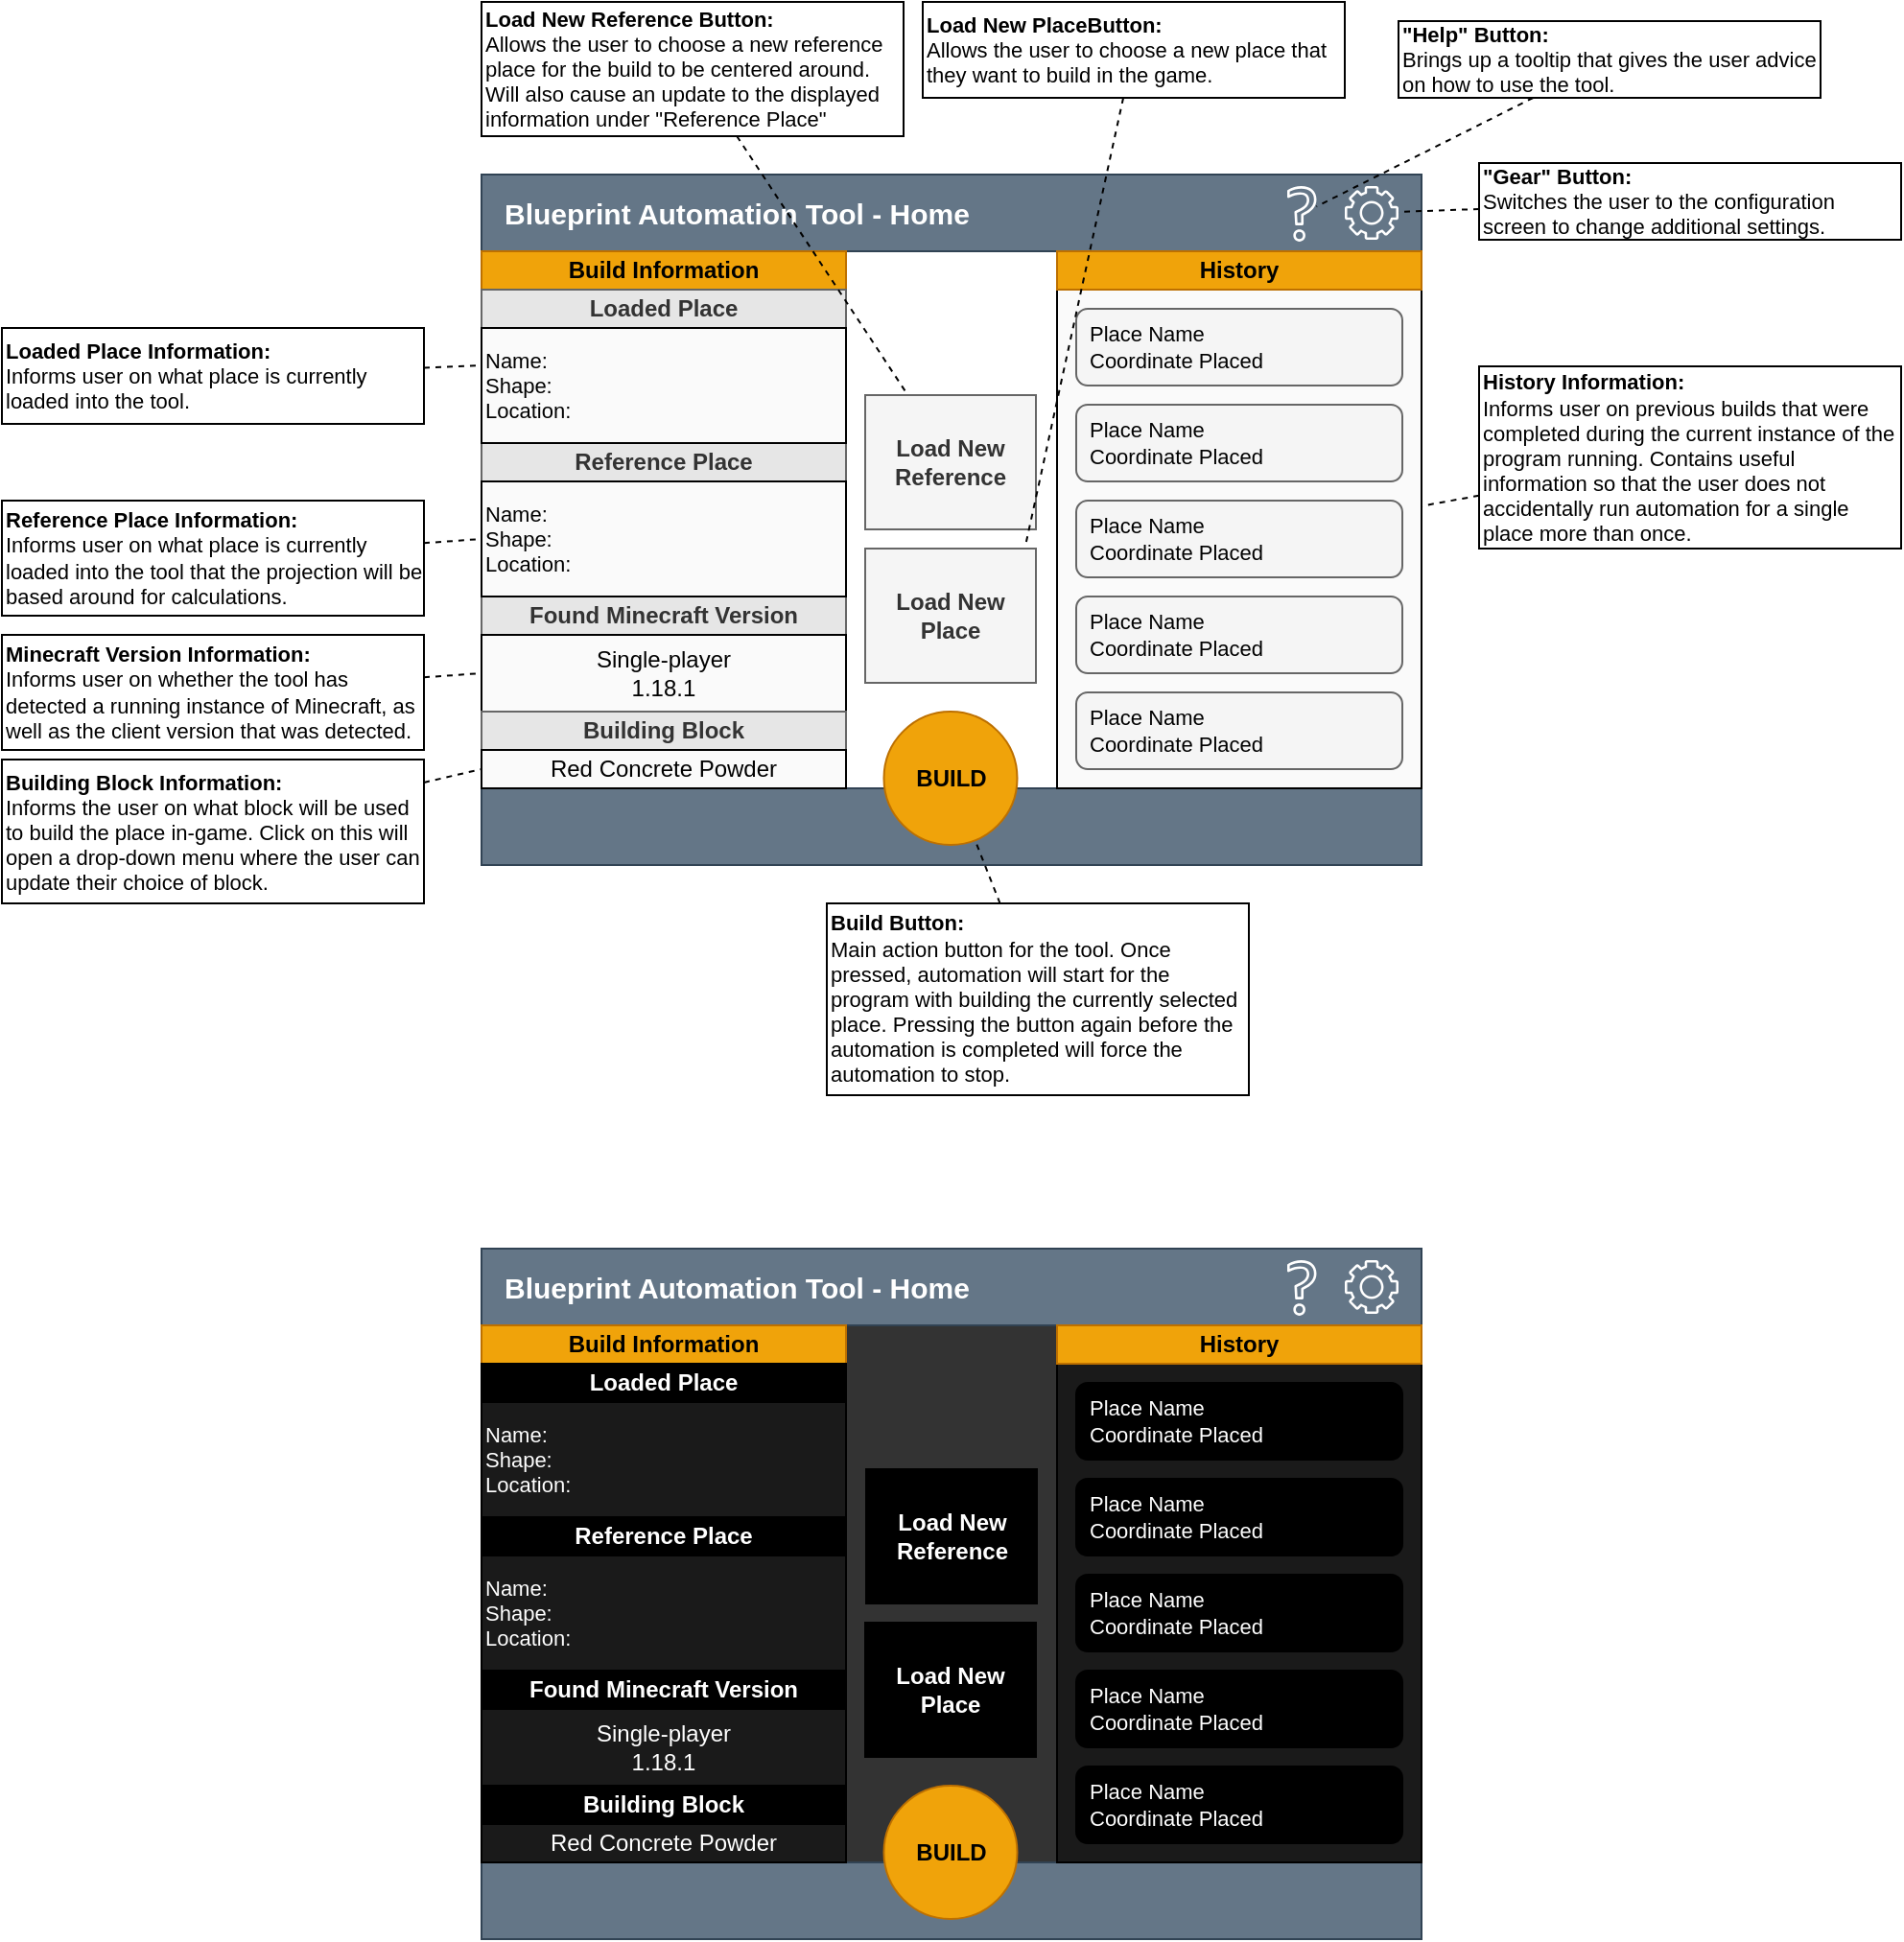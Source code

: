 <mxfile version="16.1.2" type="device"><diagram id="gpjI4ov6MxTiIytsCk7w" name="Page-1"><mxGraphModel dx="1468" dy="695" grid="1" gridSize="10" guides="1" tooltips="1" connect="1" arrows="1" fold="1" page="1" pageScale="1" pageWidth="850" pageHeight="1100" math="0" shadow="0"><root><mxCell id="0"/><mxCell id="1" parent="0"/><mxCell id="49oj6adHRWm9bfMVxUhW-1" value="" style="rounded=0;whiteSpace=wrap;html=1;fillColor=#FFFFFF;strokeColor=#6c8ebf;" vertex="1" parent="1"><mxGeometry x="80" y="120" width="490" height="360" as="geometry"/></mxCell><mxCell id="49oj6adHRWm9bfMVxUhW-2" value="" style="rounded=0;whiteSpace=wrap;html=1;fillColor=#647687;strokeColor=#314354;fontColor=#ffffff;" vertex="1" parent="1"><mxGeometry x="80" y="440" width="490" height="40" as="geometry"/></mxCell><mxCell id="49oj6adHRWm9bfMVxUhW-3" value="&lt;b&gt;BUILD&lt;/b&gt;" style="ellipse;whiteSpace=wrap;html=1;aspect=fixed;fillColor=#f0a30a;strokeColor=#BD7000;fontColor=#000000;" vertex="1" parent="1"><mxGeometry x="289.75" y="400" width="69.5" height="69.5" as="geometry"/></mxCell><mxCell id="49oj6adHRWm9bfMVxUhW-4" value="" style="rounded=0;whiteSpace=wrap;html=1;fillColor=#647687;strokeColor=#314354;fontColor=#ffffff;" vertex="1" parent="1"><mxGeometry x="80" y="120" width="490" height="40" as="geometry"/></mxCell><mxCell id="49oj6adHRWm9bfMVxUhW-5" value="" style="sketch=0;outlineConnect=0;fontColor=#232F3E;gradientColor=none;fillColor=default;strokeColor=none;dashed=0;verticalLabelPosition=bottom;verticalAlign=top;align=center;html=1;fontSize=12;fontStyle=0;aspect=fixed;pointerEvents=1;shape=mxgraph.aws4.gear;" vertex="1" parent="1"><mxGeometry x="530" y="126" width="28" height="28" as="geometry"/></mxCell><mxCell id="49oj6adHRWm9bfMVxUhW-6" value="" style="rounded=0;whiteSpace=wrap;html=1;fillColor=#FAFAFA;" vertex="1" parent="1"><mxGeometry x="380" y="180" width="190" height="260" as="geometry"/></mxCell><mxCell id="49oj6adHRWm9bfMVxUhW-7" value="&lt;b&gt;History&lt;/b&gt;" style="rounded=0;whiteSpace=wrap;html=1;fillColor=#f0a30a;strokeColor=#BD7000;fontColor=#000000;" vertex="1" parent="1"><mxGeometry x="380" y="160" width="190" height="20" as="geometry"/></mxCell><mxCell id="49oj6adHRWm9bfMVxUhW-8" value="" style="rounded=1;whiteSpace=wrap;html=1;fillColor=#f5f5f5;fontColor=#333333;strokeColor=#666666;" vertex="1" parent="1"><mxGeometry x="390" y="190" width="170" height="40" as="geometry"/></mxCell><mxCell id="49oj6adHRWm9bfMVxUhW-13" value="&lt;span style=&quot;font-size: 15px&quot;&gt;&lt;b&gt;Blueprint Automation Tool - Home&lt;/b&gt;&lt;/span&gt;" style="text;html=1;strokeColor=none;fillColor=none;align=left;verticalAlign=middle;whiteSpace=wrap;rounded=0;fontColor=#FFFFFF;" vertex="1" parent="1"><mxGeometry x="90" y="120" width="320" height="40" as="geometry"/></mxCell><mxCell id="49oj6adHRWm9bfMVxUhW-20" value="" style="sketch=0;outlineConnect=0;fontColor=#232F3E;gradientColor=none;fillColor=#FFFFFF;strokeColor=none;dashed=0;verticalLabelPosition=bottom;verticalAlign=top;align=center;html=1;fontSize=12;fontStyle=0;aspect=fixed;pointerEvents=1;shape=mxgraph.aws4.question;" vertex="1" parent="1"><mxGeometry x="500" y="126" width="15.24" height="29" as="geometry"/></mxCell><mxCell id="49oj6adHRWm9bfMVxUhW-29" value="&lt;b&gt;Load New Place&lt;/b&gt;" style="rounded=0;whiteSpace=wrap;html=1;fillColor=#f5f5f5;fontColor=#333333;strokeColor=#666666;" vertex="1" parent="1"><mxGeometry x="280" y="315" width="89" height="70" as="geometry"/></mxCell><mxCell id="49oj6adHRWm9bfMVxUhW-39" value="" style="rounded=0;whiteSpace=wrap;html=1;fillColor=#FFFFFF;" vertex="1" parent="1"><mxGeometry x="80" y="180" width="190" height="260" as="geometry"/></mxCell><mxCell id="49oj6adHRWm9bfMVxUhW-40" value="&lt;b&gt;Build Information&lt;/b&gt;" style="rounded=0;whiteSpace=wrap;html=1;fillColor=#f0a30a;strokeColor=#BD7000;fontColor=#000000;" vertex="1" parent="1"><mxGeometry x="80" y="160" width="190" height="20" as="geometry"/></mxCell><mxCell id="49oj6adHRWm9bfMVxUhW-41" value="&lt;b&gt;Loaded Place&lt;/b&gt;" style="rounded=0;whiteSpace=wrap;html=1;fillColor=#E6E6E6;fontColor=#333333;strokeColor=#666666;" vertex="1" parent="1"><mxGeometry x="80" y="180" width="190" height="20" as="geometry"/></mxCell><mxCell id="49oj6adHRWm9bfMVxUhW-42" value="" style="rounded=0;whiteSpace=wrap;html=1;fillColor=#FFFFFF;" vertex="1" parent="1"><mxGeometry x="80" y="200" width="190" height="60" as="geometry"/></mxCell><mxCell id="49oj6adHRWm9bfMVxUhW-43" value="&lt;b&gt;Reference Place&lt;/b&gt;" style="rounded=0;whiteSpace=wrap;html=1;fillColor=#E6E6E6;fontColor=#333333;strokeColor=#666666;" vertex="1" parent="1"><mxGeometry x="80" y="260" width="190" height="20" as="geometry"/></mxCell><mxCell id="49oj6adHRWm9bfMVxUhW-44" value="" style="rounded=0;whiteSpace=wrap;html=1;fillColor=#FFFFFF;" vertex="1" parent="1"><mxGeometry x="80" y="280" width="190" height="60" as="geometry"/></mxCell><mxCell id="49oj6adHRWm9bfMVxUhW-45" value="&lt;b&gt;Found Minecraft Version&lt;/b&gt;" style="rounded=0;whiteSpace=wrap;html=1;fillColor=#E6E6E6;fontColor=#333333;strokeColor=#666666;" vertex="1" parent="1"><mxGeometry x="80" y="340" width="190" height="20" as="geometry"/></mxCell><mxCell id="49oj6adHRWm9bfMVxUhW-46" value="Single-player&lt;br&gt;1.18.1" style="rounded=0;whiteSpace=wrap;html=1;fillColor=#FAFAFA;strokeColor=#000000;" vertex="1" parent="1"><mxGeometry x="80" y="360" width="190" height="40" as="geometry"/></mxCell><mxCell id="49oj6adHRWm9bfMVxUhW-47" value="&lt;b&gt;Building Block&lt;/b&gt;" style="rounded=0;whiteSpace=wrap;html=1;fillColor=#E6E6E6;fontColor=#333333;strokeColor=#666666;" vertex="1" parent="1"><mxGeometry x="80" y="400" width="190" height="20" as="geometry"/></mxCell><mxCell id="49oj6adHRWm9bfMVxUhW-48" value="Red Concrete Powder" style="rounded=0;whiteSpace=wrap;html=1;fillColor=#FAFAFA;gradientColor=none;strokeColor=#000000;" vertex="1" parent="1"><mxGeometry x="80" y="420" width="190" height="20" as="geometry"/></mxCell><mxCell id="49oj6adHRWm9bfMVxUhW-50" value="Name:&lt;br&gt;Shape:&lt;br&gt;Location:" style="text;html=1;strokeColor=default;fillColor=#FAFAFA;align=left;verticalAlign=middle;whiteSpace=wrap;rounded=0;fontSize=11;" vertex="1" parent="1"><mxGeometry x="80" y="280" width="190" height="60" as="geometry"/></mxCell><mxCell id="49oj6adHRWm9bfMVxUhW-51" value="Name:&lt;br&gt;Shape:&lt;br&gt;Location:" style="text;html=1;strokeColor=default;fillColor=#FAFAFA;align=left;verticalAlign=middle;whiteSpace=wrap;rounded=0;fontSize=11;" vertex="1" parent="1"><mxGeometry x="80" y="200" width="190" height="60" as="geometry"/></mxCell><mxCell id="49oj6adHRWm9bfMVxUhW-52" value="&lt;b&gt;Load New Reference&lt;/b&gt;" style="rounded=0;whiteSpace=wrap;html=1;fillColor=#f5f5f5;fontColor=#333333;strokeColor=#666666;" vertex="1" parent="1"><mxGeometry x="280" y="235" width="89" height="70" as="geometry"/></mxCell><mxCell id="49oj6adHRWm9bfMVxUhW-53" value="Place Name&lt;br&gt;Coordinate Placed" style="text;html=1;strokeColor=none;fillColor=none;align=left;verticalAlign=middle;whiteSpace=wrap;rounded=0;fontSize=11;fontColor=#000000;" vertex="1" parent="1"><mxGeometry x="395" y="195" width="155" height="30" as="geometry"/></mxCell><mxCell id="49oj6adHRWm9bfMVxUhW-54" value="" style="rounded=1;whiteSpace=wrap;html=1;fillColor=#f5f5f5;fontColor=#333333;strokeColor=#666666;" vertex="1" parent="1"><mxGeometry x="390" y="240" width="170" height="40" as="geometry"/></mxCell><mxCell id="49oj6adHRWm9bfMVxUhW-55" value="Place Name&lt;br&gt;Coordinate Placed" style="text;html=1;strokeColor=none;fillColor=none;align=left;verticalAlign=middle;whiteSpace=wrap;rounded=0;fontSize=11;fontColor=#000000;" vertex="1" parent="1"><mxGeometry x="395" y="245" width="155" height="30" as="geometry"/></mxCell><mxCell id="49oj6adHRWm9bfMVxUhW-56" value="" style="rounded=1;whiteSpace=wrap;html=1;fillColor=#f5f5f5;fontColor=#333333;strokeColor=#666666;" vertex="1" parent="1"><mxGeometry x="390" y="290" width="170" height="40" as="geometry"/></mxCell><mxCell id="49oj6adHRWm9bfMVxUhW-57" value="Place Name&lt;br&gt;Coordinate Placed" style="text;html=1;strokeColor=none;fillColor=none;align=left;verticalAlign=middle;whiteSpace=wrap;rounded=0;fontSize=11;fontColor=#000000;" vertex="1" parent="1"><mxGeometry x="395" y="295" width="155" height="30" as="geometry"/></mxCell><mxCell id="49oj6adHRWm9bfMVxUhW-58" value="" style="rounded=1;whiteSpace=wrap;html=1;fillColor=#f5f5f5;fontColor=#333333;strokeColor=#666666;" vertex="1" parent="1"><mxGeometry x="390" y="340" width="170" height="40" as="geometry"/></mxCell><mxCell id="49oj6adHRWm9bfMVxUhW-59" value="Place Name&lt;br&gt;Coordinate Placed" style="text;html=1;strokeColor=none;fillColor=none;align=left;verticalAlign=middle;whiteSpace=wrap;rounded=0;fontSize=11;fontColor=#000000;" vertex="1" parent="1"><mxGeometry x="395" y="345" width="155" height="30" as="geometry"/></mxCell><mxCell id="49oj6adHRWm9bfMVxUhW-60" value="" style="rounded=1;whiteSpace=wrap;html=1;fillColor=#f5f5f5;fontColor=#333333;strokeColor=#666666;" vertex="1" parent="1"><mxGeometry x="390" y="390" width="170" height="40" as="geometry"/></mxCell><mxCell id="49oj6adHRWm9bfMVxUhW-61" value="Place Name&lt;br&gt;Coordinate Placed" style="text;html=1;strokeColor=none;fillColor=none;align=left;verticalAlign=middle;whiteSpace=wrap;rounded=0;fontSize=11;fontColor=#000000;" vertex="1" parent="1"><mxGeometry x="395" y="395" width="155" height="30" as="geometry"/></mxCell><mxCell id="49oj6adHRWm9bfMVxUhW-62" value="" style="rounded=0;whiteSpace=wrap;html=1;fillColor=#333333;strokeColor=#6c8ebf;" vertex="1" parent="1"><mxGeometry x="80" y="680" width="490" height="360" as="geometry"/></mxCell><mxCell id="49oj6adHRWm9bfMVxUhW-63" value="" style="rounded=0;whiteSpace=wrap;html=1;fillColor=#647687;strokeColor=#314354;fontColor=#ffffff;" vertex="1" parent="1"><mxGeometry x="80" y="1000" width="490" height="40" as="geometry"/></mxCell><mxCell id="49oj6adHRWm9bfMVxUhW-64" value="&lt;b&gt;BUILD&lt;/b&gt;" style="ellipse;whiteSpace=wrap;html=1;aspect=fixed;fillColor=#f0a30a;strokeColor=#BD7000;fontColor=#000000;" vertex="1" parent="1"><mxGeometry x="289.75" y="960" width="69.5" height="69.5" as="geometry"/></mxCell><mxCell id="49oj6adHRWm9bfMVxUhW-65" value="" style="rounded=0;whiteSpace=wrap;html=1;fillColor=#647687;strokeColor=#314354;fontColor=#ffffff;" vertex="1" parent="1"><mxGeometry x="80" y="680" width="490" height="40" as="geometry"/></mxCell><mxCell id="49oj6adHRWm9bfMVxUhW-66" value="" style="sketch=0;outlineConnect=0;fontColor=#232F3E;gradientColor=none;fillColor=default;strokeColor=none;dashed=0;verticalLabelPosition=bottom;verticalAlign=top;align=center;html=1;fontSize=12;fontStyle=0;aspect=fixed;pointerEvents=1;shape=mxgraph.aws4.gear;" vertex="1" parent="1"><mxGeometry x="530" y="686" width="28" height="28" as="geometry"/></mxCell><mxCell id="49oj6adHRWm9bfMVxUhW-67" value="" style="rounded=0;whiteSpace=wrap;html=1;fillColor=#1A1A1A;" vertex="1" parent="1"><mxGeometry x="380" y="740" width="190" height="260" as="geometry"/></mxCell><mxCell id="49oj6adHRWm9bfMVxUhW-68" value="&lt;b&gt;History&lt;/b&gt;" style="rounded=0;whiteSpace=wrap;html=1;fillColor=#f0a30a;strokeColor=#BD7000;fontColor=#000000;" vertex="1" parent="1"><mxGeometry x="380" y="720" width="190" height="20" as="geometry"/></mxCell><mxCell id="49oj6adHRWm9bfMVxUhW-69" value="" style="rounded=1;whiteSpace=wrap;html=1;fillColor=#000000;" vertex="1" parent="1"><mxGeometry x="390" y="750" width="170" height="40" as="geometry"/></mxCell><mxCell id="49oj6adHRWm9bfMVxUhW-70" value="&lt;span style=&quot;font-size: 15px&quot;&gt;&lt;b&gt;Blueprint Automation Tool - Home&lt;/b&gt;&lt;/span&gt;" style="text;html=1;strokeColor=none;fillColor=none;align=left;verticalAlign=middle;whiteSpace=wrap;rounded=0;fontColor=#FFFFFF;" vertex="1" parent="1"><mxGeometry x="90" y="680" width="320" height="40" as="geometry"/></mxCell><mxCell id="49oj6adHRWm9bfMVxUhW-71" value="" style="sketch=0;outlineConnect=0;fontColor=#232F3E;gradientColor=none;fillColor=#FFFFFF;strokeColor=none;dashed=0;verticalLabelPosition=bottom;verticalAlign=top;align=center;html=1;fontSize=12;fontStyle=0;aspect=fixed;pointerEvents=1;shape=mxgraph.aws4.question;" vertex="1" parent="1"><mxGeometry x="500" y="686" width="15.24" height="29" as="geometry"/></mxCell><mxCell id="49oj6adHRWm9bfMVxUhW-72" value="&lt;b&gt;Load New Place&lt;/b&gt;" style="rounded=0;whiteSpace=wrap;html=1;fillColor=#000000;fontColor=#FFFFFF;strokeColor=#000000;" vertex="1" parent="1"><mxGeometry x="280" y="875" width="89" height="70" as="geometry"/></mxCell><mxCell id="49oj6adHRWm9bfMVxUhW-73" value="" style="rounded=0;whiteSpace=wrap;html=1;fillColor=#FFFFFF;" vertex="1" parent="1"><mxGeometry x="80" y="740" width="190" height="260" as="geometry"/></mxCell><mxCell id="49oj6adHRWm9bfMVxUhW-74" value="&lt;b&gt;Build Information&lt;/b&gt;" style="rounded=0;whiteSpace=wrap;html=1;fillColor=#f0a30a;strokeColor=#BD7000;fontColor=#000000;" vertex="1" parent="1"><mxGeometry x="80" y="720" width="190" height="20" as="geometry"/></mxCell><mxCell id="49oj6adHRWm9bfMVxUhW-75" value="&lt;b&gt;Loaded Place&lt;/b&gt;" style="rounded=0;whiteSpace=wrap;html=1;fillColor=#000000;fontColor=#FFFFFF;strokeColor=#000000;" vertex="1" parent="1"><mxGeometry x="80" y="740" width="190" height="20" as="geometry"/></mxCell><mxCell id="49oj6adHRWm9bfMVxUhW-76" value="" style="rounded=0;whiteSpace=wrap;html=1;fillColor=#FFFFFF;" vertex="1" parent="1"><mxGeometry x="80" y="760" width="190" height="60" as="geometry"/></mxCell><mxCell id="49oj6adHRWm9bfMVxUhW-77" value="&lt;b&gt;Reference Place&lt;/b&gt;" style="rounded=0;whiteSpace=wrap;html=1;fillColor=#000000;fontColor=#FFFFFF;strokeColor=#000000;" vertex="1" parent="1"><mxGeometry x="80" y="820" width="190" height="20" as="geometry"/></mxCell><mxCell id="49oj6adHRWm9bfMVxUhW-78" value="" style="rounded=0;whiteSpace=wrap;html=1;fillColor=#FFFFFF;" vertex="1" parent="1"><mxGeometry x="80" y="840" width="190" height="60" as="geometry"/></mxCell><mxCell id="49oj6adHRWm9bfMVxUhW-79" value="&lt;b&gt;Found Minecraft Version&lt;/b&gt;" style="rounded=0;whiteSpace=wrap;html=1;fillColor=#000000;fontColor=#FFFFFF;strokeColor=#000000;" vertex="1" parent="1"><mxGeometry x="80" y="900" width="190" height="20" as="geometry"/></mxCell><mxCell id="49oj6adHRWm9bfMVxUhW-80" value="Single-player&lt;br&gt;1.18.1" style="rounded=0;whiteSpace=wrap;html=1;fillColor=#1A1A1A;fontColor=#FFFFFF;" vertex="1" parent="1"><mxGeometry x="80" y="920" width="190" height="40" as="geometry"/></mxCell><mxCell id="49oj6adHRWm9bfMVxUhW-81" value="&lt;b&gt;&lt;font color=&quot;#ffffff&quot;&gt;Building Block&lt;/font&gt;&lt;/b&gt;" style="rounded=0;whiteSpace=wrap;html=1;fillColor=#000000;fontColor=#333333;strokeColor=#000000;" vertex="1" parent="1"><mxGeometry x="80" y="960" width="190" height="20" as="geometry"/></mxCell><mxCell id="49oj6adHRWm9bfMVxUhW-82" value="Red Concrete Powder" style="rounded=0;whiteSpace=wrap;html=1;fillColor=#1A1A1A;fontColor=#FFFFFF;" vertex="1" parent="1"><mxGeometry x="80" y="980" width="190" height="20" as="geometry"/></mxCell><mxCell id="49oj6adHRWm9bfMVxUhW-83" value="Name:&lt;br&gt;Shape:&lt;br&gt;Location:" style="text;html=1;strokeColor=default;fillColor=#1A1A1A;align=left;verticalAlign=middle;whiteSpace=wrap;rounded=0;fontSize=11;fontColor=#FFFFFF;" vertex="1" parent="1"><mxGeometry x="80" y="840" width="190" height="60" as="geometry"/></mxCell><mxCell id="49oj6adHRWm9bfMVxUhW-84" value="Name:&lt;br&gt;Shape:&lt;br&gt;Location:" style="text;html=1;strokeColor=default;fillColor=#1A1A1A;align=left;verticalAlign=middle;whiteSpace=wrap;rounded=0;fontSize=11;fontColor=#FFFFFF;" vertex="1" parent="1"><mxGeometry x="80" y="760" width="190" height="60" as="geometry"/></mxCell><mxCell id="49oj6adHRWm9bfMVxUhW-85" value="&lt;b&gt;Load New Reference&lt;/b&gt;" style="rounded=0;whiteSpace=wrap;html=1;fillColor=#000000;fontColor=#FFFFFF;strokeColor=#000000;" vertex="1" parent="1"><mxGeometry x="280.5" y="795" width="89" height="70" as="geometry"/></mxCell><mxCell id="49oj6adHRWm9bfMVxUhW-86" value="Place Name&lt;br&gt;Coordinate Placed" style="text;html=1;strokeColor=none;fillColor=none;align=left;verticalAlign=middle;whiteSpace=wrap;rounded=0;fontSize=11;fontColor=#FFFFFF;" vertex="1" parent="1"><mxGeometry x="395" y="755" width="155" height="30" as="geometry"/></mxCell><mxCell id="49oj6adHRWm9bfMVxUhW-87" value="" style="rounded=1;whiteSpace=wrap;html=1;fillColor=#000000;" vertex="1" parent="1"><mxGeometry x="390" y="800" width="170" height="40" as="geometry"/></mxCell><mxCell id="49oj6adHRWm9bfMVxUhW-88" value="Place Name&lt;br&gt;Coordinate Placed" style="text;html=1;strokeColor=none;fillColor=none;align=left;verticalAlign=middle;whiteSpace=wrap;rounded=0;fontSize=11;fontColor=#FFFFFF;" vertex="1" parent="1"><mxGeometry x="395" y="805" width="155" height="30" as="geometry"/></mxCell><mxCell id="49oj6adHRWm9bfMVxUhW-89" value="" style="rounded=1;whiteSpace=wrap;html=1;fillColor=#000000;" vertex="1" parent="1"><mxGeometry x="390" y="850" width="170" height="40" as="geometry"/></mxCell><mxCell id="49oj6adHRWm9bfMVxUhW-90" value="Place Name&lt;br&gt;Coordinate Placed" style="text;html=1;strokeColor=none;fillColor=none;align=left;verticalAlign=middle;whiteSpace=wrap;rounded=0;fontSize=11;fontColor=#FFFFFF;" vertex="1" parent="1"><mxGeometry x="395" y="855" width="155" height="30" as="geometry"/></mxCell><mxCell id="49oj6adHRWm9bfMVxUhW-91" value="" style="rounded=1;whiteSpace=wrap;html=1;fillColor=#000000;" vertex="1" parent="1"><mxGeometry x="390" y="900" width="170" height="40" as="geometry"/></mxCell><mxCell id="49oj6adHRWm9bfMVxUhW-92" value="Place Name&lt;br&gt;Coordinate Placed" style="text;html=1;strokeColor=none;fillColor=none;align=left;verticalAlign=middle;whiteSpace=wrap;rounded=0;fontSize=11;fontColor=#FFFFFF;" vertex="1" parent="1"><mxGeometry x="395" y="905" width="155" height="30" as="geometry"/></mxCell><mxCell id="49oj6adHRWm9bfMVxUhW-93" value="" style="rounded=1;whiteSpace=wrap;html=1;fillColor=#000000;" vertex="1" parent="1"><mxGeometry x="390" y="950" width="170" height="40" as="geometry"/></mxCell><mxCell id="49oj6adHRWm9bfMVxUhW-94" value="Place Name&lt;br&gt;Coordinate Placed" style="text;html=1;strokeColor=none;fillColor=none;align=left;verticalAlign=middle;whiteSpace=wrap;rounded=0;fontSize=11;fontColor=#FFFFFF;labelBackgroundColor=none;" vertex="1" parent="1"><mxGeometry x="395" y="955" width="155" height="30" as="geometry"/></mxCell><mxCell id="49oj6adHRWm9bfMVxUhW-110" style="rounded=0;orthogonalLoop=1;jettySize=auto;html=1;entryX=-0.011;entryY=0.327;entryDx=0;entryDy=0;entryPerimeter=0;fontSize=11;fontColor=#000000;endArrow=none;endFill=0;dashed=1;" edge="1" parent="1" source="49oj6adHRWm9bfMVxUhW-97" target="49oj6adHRWm9bfMVxUhW-51"><mxGeometry relative="1" as="geometry"/></mxCell><mxCell id="49oj6adHRWm9bfMVxUhW-97" value="&lt;font color=&quot;#000000&quot;&gt;&lt;b&gt;Loaded Place Information:&lt;/b&gt;&lt;br&gt;Informs user on what place is currently loaded into the tool.&lt;br&gt;&lt;/font&gt;" style="text;html=1;strokeColor=default;fillColor=none;align=left;verticalAlign=middle;whiteSpace=wrap;rounded=0;labelBackgroundColor=none;fontSize=11;fontColor=#FFFFFF;" vertex="1" parent="1"><mxGeometry x="-170" y="200" width="220" height="50" as="geometry"/></mxCell><mxCell id="49oj6adHRWm9bfMVxUhW-111" style="rounded=0;orthogonalLoop=1;jettySize=auto;html=1;entryX=0;entryY=0.5;entryDx=0;entryDy=0;fontSize=11;fontColor=#000000;endArrow=none;endFill=0;dashed=1;" edge="1" parent="1" source="49oj6adHRWm9bfMVxUhW-99" target="49oj6adHRWm9bfMVxUhW-50"><mxGeometry relative="1" as="geometry"/></mxCell><mxCell id="49oj6adHRWm9bfMVxUhW-99" value="&lt;font color=&quot;#000000&quot;&gt;&lt;b&gt;Reference Place Information:&lt;/b&gt;&lt;br&gt;Informs user on what place is currently loaded into the tool that the projection will be based around for calculations.&lt;br&gt;&lt;/font&gt;" style="text;html=1;strokeColor=default;fillColor=none;align=left;verticalAlign=middle;whiteSpace=wrap;rounded=0;labelBackgroundColor=none;fontSize=11;fontColor=#FFFFFF;" vertex="1" parent="1"><mxGeometry x="-170" y="290" width="220" height="60" as="geometry"/></mxCell><mxCell id="49oj6adHRWm9bfMVxUhW-112" style="rounded=0;orthogonalLoop=1;jettySize=auto;html=1;entryX=0;entryY=0.5;entryDx=0;entryDy=0;fontSize=11;fontColor=#000000;endArrow=none;endFill=0;dashed=1;" edge="1" parent="1" source="49oj6adHRWm9bfMVxUhW-100" target="49oj6adHRWm9bfMVxUhW-46"><mxGeometry relative="1" as="geometry"/></mxCell><mxCell id="49oj6adHRWm9bfMVxUhW-100" value="&lt;font color=&quot;#000000&quot;&gt;&lt;b&gt;Minecraft Version Information:&lt;/b&gt;&lt;br&gt;Informs user on whether the tool has detected a running instance of Minecraft, as well as the client version that was detected.&lt;br&gt;&lt;/font&gt;" style="text;html=1;strokeColor=default;fillColor=none;align=left;verticalAlign=middle;whiteSpace=wrap;rounded=0;labelBackgroundColor=none;fontSize=11;fontColor=#FFFFFF;" vertex="1" parent="1"><mxGeometry x="-170" y="360" width="220" height="60" as="geometry"/></mxCell><mxCell id="49oj6adHRWm9bfMVxUhW-113" style="rounded=0;orthogonalLoop=1;jettySize=auto;html=1;entryX=0;entryY=0.5;entryDx=0;entryDy=0;fontSize=11;fontColor=#000000;endArrow=none;endFill=0;dashed=1;" edge="1" parent="1" source="49oj6adHRWm9bfMVxUhW-101" target="49oj6adHRWm9bfMVxUhW-48"><mxGeometry relative="1" as="geometry"/></mxCell><mxCell id="49oj6adHRWm9bfMVxUhW-101" value="&lt;font color=&quot;#000000&quot;&gt;&lt;b&gt;Building Block Information:&lt;/b&gt;&lt;br&gt;Informs the user on what block will be used to build the place in-game. Click on this will open a drop-down menu where the user can&lt;br&gt;update their choice of block.&lt;br&gt;&lt;/font&gt;" style="text;html=1;strokeColor=default;fillColor=none;align=left;verticalAlign=middle;whiteSpace=wrap;rounded=0;labelBackgroundColor=none;fontSize=11;fontColor=#FFFFFF;" vertex="1" parent="1"><mxGeometry x="-170" y="425" width="220" height="75" as="geometry"/></mxCell><mxCell id="49oj6adHRWm9bfMVxUhW-115" style="edgeStyle=none;rounded=0;orthogonalLoop=1;jettySize=auto;html=1;fontSize=11;fontColor=#000000;endArrow=none;endFill=0;dashed=1;" edge="1" parent="1" source="49oj6adHRWm9bfMVxUhW-102" target="49oj6adHRWm9bfMVxUhW-6"><mxGeometry relative="1" as="geometry"/></mxCell><mxCell id="49oj6adHRWm9bfMVxUhW-102" value="&lt;font color=&quot;#000000&quot;&gt;&lt;b&gt;History Information:&lt;/b&gt;&lt;br&gt;Informs user on previous builds that were&lt;br&gt;completed during the current instance of the program running. Contains useful information so that the user does not accidentally run automation for a single place more than once.&lt;br&gt;&lt;/font&gt;" style="text;html=1;strokeColor=default;fillColor=none;align=left;verticalAlign=middle;whiteSpace=wrap;rounded=0;labelBackgroundColor=none;fontSize=11;fontColor=#FFFFFF;" vertex="1" parent="1"><mxGeometry x="600" y="220" width="220" height="95" as="geometry"/></mxCell><mxCell id="49oj6adHRWm9bfMVxUhW-114" style="edgeStyle=none;rounded=0;orthogonalLoop=1;jettySize=auto;html=1;fontSize=11;fontColor=#000000;endArrow=none;endFill=0;dashed=1;" edge="1" parent="1" source="49oj6adHRWm9bfMVxUhW-103" target="49oj6adHRWm9bfMVxUhW-3"><mxGeometry relative="1" as="geometry"/></mxCell><mxCell id="49oj6adHRWm9bfMVxUhW-103" value="&lt;font color=&quot;#000000&quot;&gt;&lt;b&gt;Build Button:&lt;/b&gt;&lt;br&gt;Main action button for the tool. Once pressed, automation will start for the program with building the currently selected place. Pressing the button again before the automation is completed will force the automation to stop.&lt;br&gt;&lt;/font&gt;" style="text;html=1;strokeColor=default;fillColor=none;align=left;verticalAlign=middle;whiteSpace=wrap;rounded=0;labelBackgroundColor=none;fontSize=11;fontColor=#FFFFFF;" vertex="1" parent="1"><mxGeometry x="260" y="500" width="220" height="100" as="geometry"/></mxCell><mxCell id="49oj6adHRWm9bfMVxUhW-119" style="edgeStyle=none;rounded=0;orthogonalLoop=1;jettySize=auto;html=1;entryX=0.25;entryY=0;entryDx=0;entryDy=0;fontSize=11;fontColor=#000000;endArrow=none;endFill=0;dashed=1;" edge="1" parent="1" source="49oj6adHRWm9bfMVxUhW-105" target="49oj6adHRWm9bfMVxUhW-52"><mxGeometry relative="1" as="geometry"/></mxCell><mxCell id="49oj6adHRWm9bfMVxUhW-105" value="&lt;font color=&quot;#000000&quot;&gt;&lt;b&gt;Load New Reference Button:&lt;/b&gt;&lt;br&gt;Allows the user to choose a new reference place for the build to be centered around. Will also cause an update to the displayed information under &quot;Reference Place&quot;&lt;br&gt;&lt;/font&gt;" style="text;html=1;strokeColor=default;fillColor=none;align=left;verticalAlign=middle;whiteSpace=wrap;rounded=0;labelBackgroundColor=none;fontSize=11;fontColor=#FFFFFF;" vertex="1" parent="1"><mxGeometry x="80" y="30" width="220" height="70" as="geometry"/></mxCell><mxCell id="49oj6adHRWm9bfMVxUhW-118" style="edgeStyle=none;rounded=0;orthogonalLoop=1;jettySize=auto;html=1;entryX=0.937;entryY=-0.013;entryDx=0;entryDy=0;entryPerimeter=0;fontSize=11;fontColor=#000000;endArrow=none;endFill=0;dashed=1;" edge="1" parent="1" source="49oj6adHRWm9bfMVxUhW-106" target="49oj6adHRWm9bfMVxUhW-29"><mxGeometry relative="1" as="geometry"/></mxCell><mxCell id="49oj6adHRWm9bfMVxUhW-106" value="&lt;font color=&quot;#000000&quot;&gt;&lt;b&gt;Load New PlaceButton:&lt;/b&gt;&lt;br&gt;Allows the user to choose a new place that they want to build in the game.&lt;br&gt;&lt;/font&gt;" style="text;html=1;strokeColor=default;fillColor=none;align=left;verticalAlign=middle;whiteSpace=wrap;rounded=0;labelBackgroundColor=none;fontSize=11;fontColor=#FFFFFF;" vertex="1" parent="1"><mxGeometry x="310" y="30" width="220" height="50" as="geometry"/></mxCell><mxCell id="49oj6adHRWm9bfMVxUhW-117" style="edgeStyle=none;rounded=0;orthogonalLoop=1;jettySize=auto;html=1;fontSize=11;fontColor=#000000;endArrow=none;endFill=0;dashed=1;" edge="1" parent="1" source="49oj6adHRWm9bfMVxUhW-107" target="49oj6adHRWm9bfMVxUhW-20"><mxGeometry relative="1" as="geometry"/></mxCell><mxCell id="49oj6adHRWm9bfMVxUhW-107" value="&lt;font color=&quot;#000000&quot;&gt;&lt;b&gt;&quot;Help&quot; Button:&lt;/b&gt;&lt;br&gt;Brings up a tooltip that gives the user advice on how to use the tool.&lt;br&gt;&lt;/font&gt;" style="text;html=1;strokeColor=default;fillColor=none;align=left;verticalAlign=middle;whiteSpace=wrap;rounded=0;labelBackgroundColor=none;fontSize=11;fontColor=#FFFFFF;" vertex="1" parent="1"><mxGeometry x="558" y="40" width="220" height="40" as="geometry"/></mxCell><mxCell id="49oj6adHRWm9bfMVxUhW-116" style="edgeStyle=none;rounded=0;orthogonalLoop=1;jettySize=auto;html=1;fontSize=11;fontColor=#000000;endArrow=none;endFill=0;dashed=1;" edge="1" parent="1" source="49oj6adHRWm9bfMVxUhW-108" target="49oj6adHRWm9bfMVxUhW-5"><mxGeometry relative="1" as="geometry"/></mxCell><mxCell id="49oj6adHRWm9bfMVxUhW-108" value="&lt;font color=&quot;#000000&quot;&gt;&lt;b&gt;&quot;Gear&quot; Button:&lt;/b&gt;&lt;br&gt;Switches the user to the configuration screen to change additional settings.&lt;br&gt;&lt;/font&gt;" style="text;html=1;strokeColor=default;fillColor=none;align=left;verticalAlign=middle;whiteSpace=wrap;rounded=0;labelBackgroundColor=none;fontSize=11;fontColor=#FFFFFF;" vertex="1" parent="1"><mxGeometry x="600" y="114" width="220" height="40" as="geometry"/></mxCell></root></mxGraphModel></diagram></mxfile>